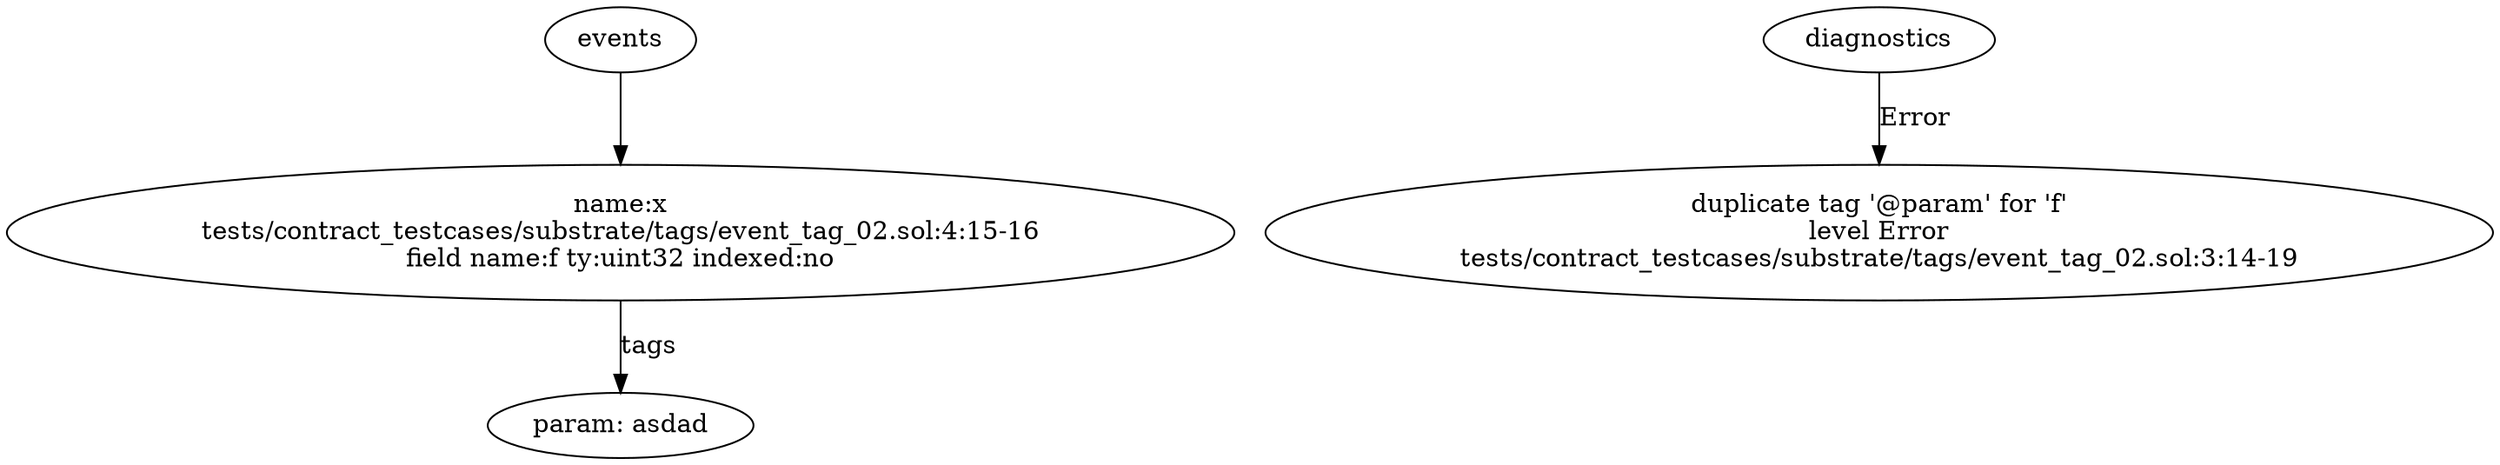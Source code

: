 strict digraph "tests/contract_testcases/substrate/tags/event_tag_02.sol" {
	x [label="name:x\ntests/contract_testcases/substrate/tags/event_tag_02.sol:4:15-16\nfield name:f ty:uint32 indexed:no"]
	tags [label="param: asdad"]
	diagnostic [label="duplicate tag '@param' for 'f'\nlevel Error\ntests/contract_testcases/substrate/tags/event_tag_02.sol:3:14-19"]
	events -> x
	x -> tags [label="tags"]
	diagnostics -> diagnostic [label="Error"]
}

